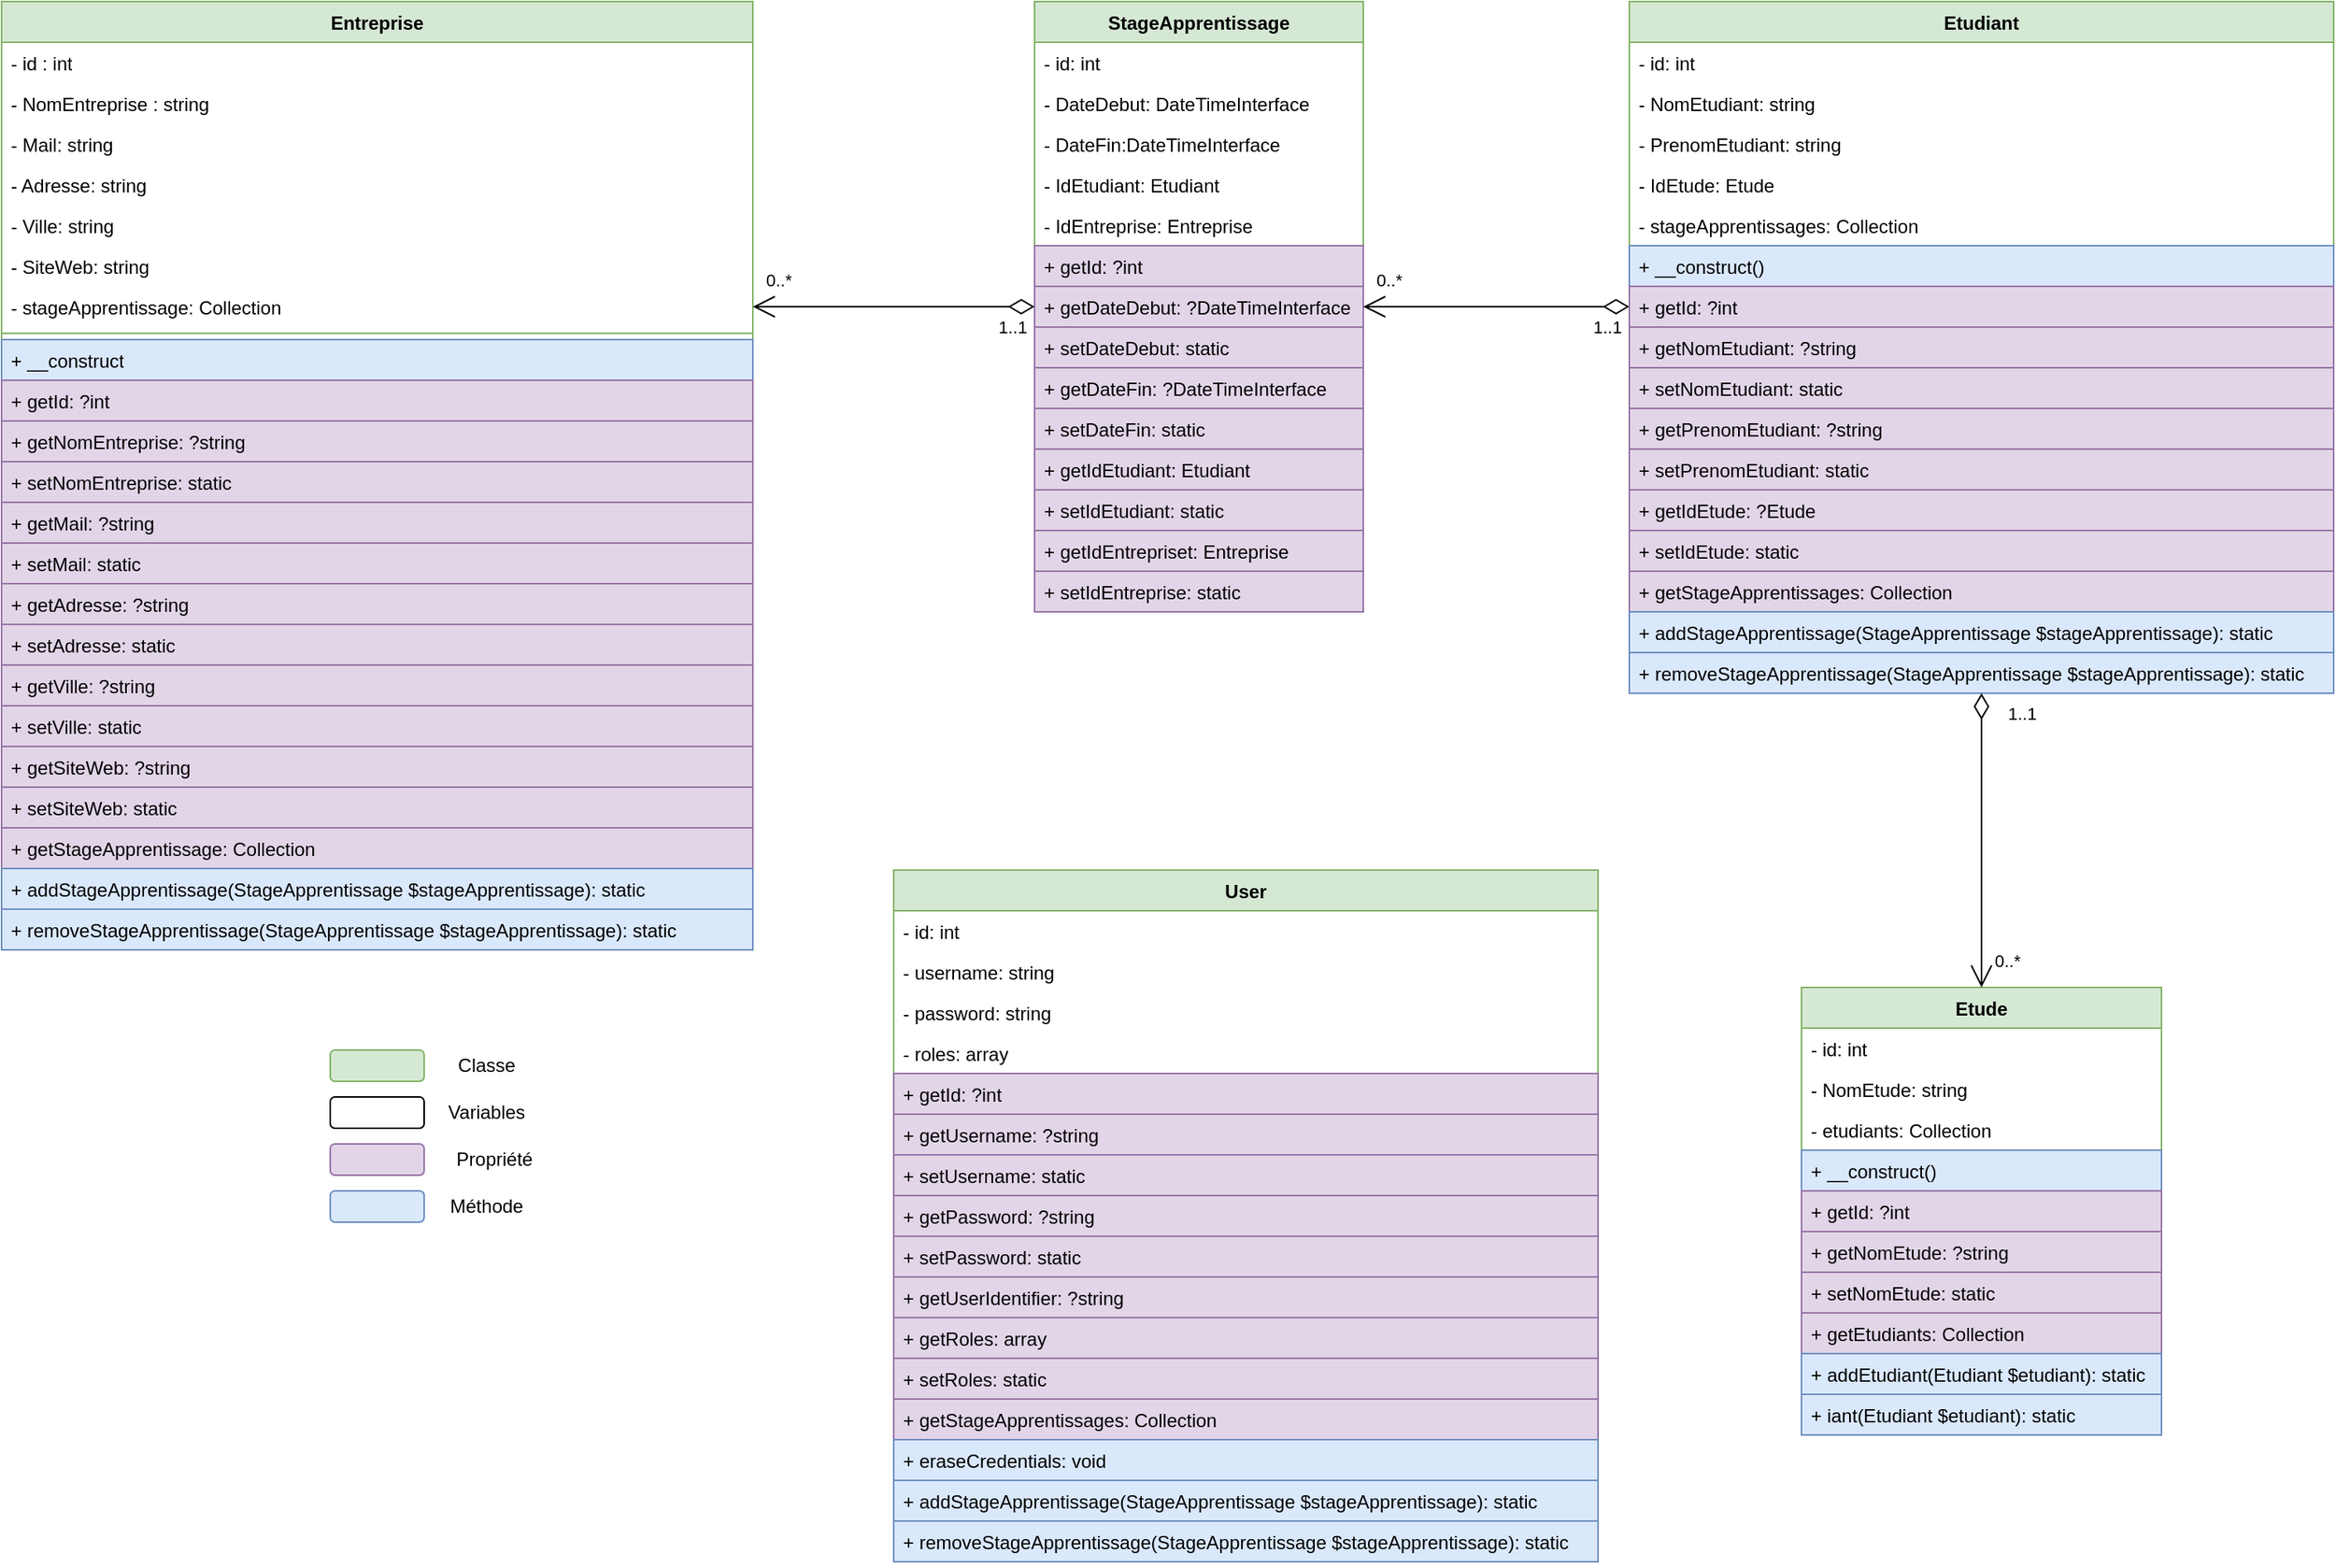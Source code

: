<mxfile version="24.1.0" type="github">
  <diagram name="Page-1" id="tTyukOXu0yuskVTuLJfC">
    <mxGraphModel dx="2049" dy="1117" grid="1" gridSize="10" guides="1" tooltips="1" connect="1" arrows="1" fold="1" page="1" pageScale="1" pageWidth="827" pageHeight="1169" math="0" shadow="0">
      <root>
        <mxCell id="0" />
        <mxCell id="1" parent="0" />
        <mxCell id="duEF9Qy1ewrFmxR0d5C5-20" value="Entreprise" style="swimlane;fontStyle=1;align=center;verticalAlign=top;childLayout=stackLayout;horizontal=1;startSize=26;horizontalStack=0;resizeParent=1;resizeParentMax=0;resizeLast=0;collapsible=1;marginBottom=0;whiteSpace=wrap;html=1;fillColor=#d5e8d4;strokeColor=#82b366;" vertex="1" parent="1">
          <mxGeometry x="20" y="30" width="480" height="606" as="geometry" />
        </mxCell>
        <mxCell id="duEF9Qy1ewrFmxR0d5C5-21" value="&lt;div&gt;- id : int&lt;/div&gt;" style="text;strokeColor=none;fillColor=none;align=left;verticalAlign=top;spacingLeft=4;spacingRight=4;overflow=hidden;rotatable=0;points=[[0,0.5],[1,0.5]];portConstraint=eastwest;whiteSpace=wrap;html=1;" vertex="1" parent="duEF9Qy1ewrFmxR0d5C5-20">
          <mxGeometry y="26" width="480" height="26" as="geometry" />
        </mxCell>
        <mxCell id="duEF9Qy1ewrFmxR0d5C5-29" value="&lt;div&gt;- NomEntreprise : string&lt;br&gt;&lt;/div&gt;" style="text;strokeColor=none;fillColor=none;align=left;verticalAlign=top;spacingLeft=4;spacingRight=4;overflow=hidden;rotatable=0;points=[[0,0.5],[1,0.5]];portConstraint=eastwest;whiteSpace=wrap;html=1;" vertex="1" parent="duEF9Qy1ewrFmxR0d5C5-20">
          <mxGeometry y="52" width="480" height="26" as="geometry" />
        </mxCell>
        <mxCell id="duEF9Qy1ewrFmxR0d5C5-34" value="&lt;div&gt;- Mail: string&lt;br&gt;&lt;/div&gt;" style="text;strokeColor=none;fillColor=none;align=left;verticalAlign=top;spacingLeft=4;spacingRight=4;overflow=hidden;rotatable=0;points=[[0,0.5],[1,0.5]];portConstraint=eastwest;whiteSpace=wrap;html=1;" vertex="1" parent="duEF9Qy1ewrFmxR0d5C5-20">
          <mxGeometry y="78" width="480" height="26" as="geometry" />
        </mxCell>
        <mxCell id="duEF9Qy1ewrFmxR0d5C5-35" value="&lt;div&gt;- Adresse: string&lt;br&gt;&lt;/div&gt;" style="text;strokeColor=none;fillColor=none;align=left;verticalAlign=top;spacingLeft=4;spacingRight=4;overflow=hidden;rotatable=0;points=[[0,0.5],[1,0.5]];portConstraint=eastwest;whiteSpace=wrap;html=1;" vertex="1" parent="duEF9Qy1ewrFmxR0d5C5-20">
          <mxGeometry y="104" width="480" height="26" as="geometry" />
        </mxCell>
        <mxCell id="duEF9Qy1ewrFmxR0d5C5-37" value="&lt;div&gt;- Ville: string&lt;br&gt;&lt;/div&gt;" style="text;strokeColor=none;fillColor=none;align=left;verticalAlign=top;spacingLeft=4;spacingRight=4;overflow=hidden;rotatable=0;points=[[0,0.5],[1,0.5]];portConstraint=eastwest;whiteSpace=wrap;html=1;" vertex="1" parent="duEF9Qy1ewrFmxR0d5C5-20">
          <mxGeometry y="130" width="480" height="26" as="geometry" />
        </mxCell>
        <mxCell id="duEF9Qy1ewrFmxR0d5C5-36" value="&lt;div&gt;- SiteWeb: string&lt;br&gt;&lt;/div&gt;" style="text;strokeColor=none;fillColor=none;align=left;verticalAlign=top;spacingLeft=4;spacingRight=4;overflow=hidden;rotatable=0;points=[[0,0.5],[1,0.5]];portConstraint=eastwest;whiteSpace=wrap;html=1;" vertex="1" parent="duEF9Qy1ewrFmxR0d5C5-20">
          <mxGeometry y="156" width="480" height="26" as="geometry" />
        </mxCell>
        <mxCell id="duEF9Qy1ewrFmxR0d5C5-38" value="&lt;div&gt;- stageApprentissage: Collection&lt;br&gt;&lt;/div&gt;" style="text;strokeColor=none;fillColor=none;align=left;verticalAlign=top;spacingLeft=4;spacingRight=4;overflow=hidden;rotatable=0;points=[[0,0.5],[1,0.5]];portConstraint=eastwest;whiteSpace=wrap;html=1;" vertex="1" parent="duEF9Qy1ewrFmxR0d5C5-20">
          <mxGeometry y="182" width="480" height="26" as="geometry" />
        </mxCell>
        <mxCell id="duEF9Qy1ewrFmxR0d5C5-22" value="" style="line;strokeWidth=1;fillColor=none;align=left;verticalAlign=middle;spacingTop=-1;spacingLeft=3;spacingRight=3;rotatable=0;labelPosition=right;points=[];portConstraint=eastwest;strokeColor=inherit;" vertex="1" parent="duEF9Qy1ewrFmxR0d5C5-20">
          <mxGeometry y="208" width="480" height="8" as="geometry" />
        </mxCell>
        <mxCell id="duEF9Qy1ewrFmxR0d5C5-41" value="+ __construct" style="text;strokeColor=#6c8ebf;fillColor=#dae8fc;align=left;verticalAlign=top;spacingLeft=4;spacingRight=4;overflow=hidden;rotatable=0;points=[[0,0.5],[1,0.5]];portConstraint=eastwest;whiteSpace=wrap;html=1;" vertex="1" parent="duEF9Qy1ewrFmxR0d5C5-20">
          <mxGeometry y="216" width="480" height="26" as="geometry" />
        </mxCell>
        <mxCell id="duEF9Qy1ewrFmxR0d5C5-42" value="+ getId: ?int" style="text;strokeColor=#9673a6;fillColor=#e1d5e7;align=left;verticalAlign=top;spacingLeft=4;spacingRight=4;overflow=hidden;rotatable=0;points=[[0,0.5],[1,0.5]];portConstraint=eastwest;whiteSpace=wrap;html=1;" vertex="1" parent="duEF9Qy1ewrFmxR0d5C5-20">
          <mxGeometry y="242" width="480" height="26" as="geometry" />
        </mxCell>
        <mxCell id="duEF9Qy1ewrFmxR0d5C5-43" value="+ getNomEntreprise: ?string" style="text;strokeColor=#9673a6;fillColor=#e1d5e7;align=left;verticalAlign=top;spacingLeft=4;spacingRight=4;overflow=hidden;rotatable=0;points=[[0,0.5],[1,0.5]];portConstraint=eastwest;whiteSpace=wrap;html=1;" vertex="1" parent="duEF9Qy1ewrFmxR0d5C5-20">
          <mxGeometry y="268" width="480" height="26" as="geometry" />
        </mxCell>
        <mxCell id="duEF9Qy1ewrFmxR0d5C5-44" value="+ setNomEntreprise: static" style="text;strokeColor=#9673a6;fillColor=#e1d5e7;align=left;verticalAlign=top;spacingLeft=4;spacingRight=4;overflow=hidden;rotatable=0;points=[[0,0.5],[1,0.5]];portConstraint=eastwest;whiteSpace=wrap;html=1;" vertex="1" parent="duEF9Qy1ewrFmxR0d5C5-20">
          <mxGeometry y="294" width="480" height="26" as="geometry" />
        </mxCell>
        <mxCell id="duEF9Qy1ewrFmxR0d5C5-45" value="+ getMail: ?string" style="text;strokeColor=#9673a6;fillColor=#e1d5e7;align=left;verticalAlign=top;spacingLeft=4;spacingRight=4;overflow=hidden;rotatable=0;points=[[0,0.5],[1,0.5]];portConstraint=eastwest;whiteSpace=wrap;html=1;" vertex="1" parent="duEF9Qy1ewrFmxR0d5C5-20">
          <mxGeometry y="320" width="480" height="26" as="geometry" />
        </mxCell>
        <mxCell id="duEF9Qy1ewrFmxR0d5C5-46" value="+ setMail: static" style="text;strokeColor=#9673a6;fillColor=#e1d5e7;align=left;verticalAlign=top;spacingLeft=4;spacingRight=4;overflow=hidden;rotatable=0;points=[[0,0.5],[1,0.5]];portConstraint=eastwest;whiteSpace=wrap;html=1;" vertex="1" parent="duEF9Qy1ewrFmxR0d5C5-20">
          <mxGeometry y="346" width="480" height="26" as="geometry" />
        </mxCell>
        <mxCell id="duEF9Qy1ewrFmxR0d5C5-47" value="+ getAdresse: ?string" style="text;strokeColor=#9673a6;fillColor=#e1d5e7;align=left;verticalAlign=top;spacingLeft=4;spacingRight=4;overflow=hidden;rotatable=0;points=[[0,0.5],[1,0.5]];portConstraint=eastwest;whiteSpace=wrap;html=1;" vertex="1" parent="duEF9Qy1ewrFmxR0d5C5-20">
          <mxGeometry y="372" width="480" height="26" as="geometry" />
        </mxCell>
        <mxCell id="duEF9Qy1ewrFmxR0d5C5-48" value="+ setAdresse: static" style="text;strokeColor=#9673a6;fillColor=#e1d5e7;align=left;verticalAlign=top;spacingLeft=4;spacingRight=4;overflow=hidden;rotatable=0;points=[[0,0.5],[1,0.5]];portConstraint=eastwest;whiteSpace=wrap;html=1;" vertex="1" parent="duEF9Qy1ewrFmxR0d5C5-20">
          <mxGeometry y="398" width="480" height="26" as="geometry" />
        </mxCell>
        <mxCell id="duEF9Qy1ewrFmxR0d5C5-49" value="+ getVille: ?string" style="text;strokeColor=#9673a6;fillColor=#e1d5e7;align=left;verticalAlign=top;spacingLeft=4;spacingRight=4;overflow=hidden;rotatable=0;points=[[0,0.5],[1,0.5]];portConstraint=eastwest;whiteSpace=wrap;html=1;" vertex="1" parent="duEF9Qy1ewrFmxR0d5C5-20">
          <mxGeometry y="424" width="480" height="26" as="geometry" />
        </mxCell>
        <mxCell id="duEF9Qy1ewrFmxR0d5C5-50" value="+ setVille: static" style="text;strokeColor=#9673a6;fillColor=#e1d5e7;align=left;verticalAlign=top;spacingLeft=4;spacingRight=4;overflow=hidden;rotatable=0;points=[[0,0.5],[1,0.5]];portConstraint=eastwest;whiteSpace=wrap;html=1;" vertex="1" parent="duEF9Qy1ewrFmxR0d5C5-20">
          <mxGeometry y="450" width="480" height="26" as="geometry" />
        </mxCell>
        <mxCell id="duEF9Qy1ewrFmxR0d5C5-51" value="+ getSiteWeb: ?string" style="text;strokeColor=#9673a6;fillColor=#e1d5e7;align=left;verticalAlign=top;spacingLeft=4;spacingRight=4;overflow=hidden;rotatable=0;points=[[0,0.5],[1,0.5]];portConstraint=eastwest;whiteSpace=wrap;html=1;" vertex="1" parent="duEF9Qy1ewrFmxR0d5C5-20">
          <mxGeometry y="476" width="480" height="26" as="geometry" />
        </mxCell>
        <mxCell id="duEF9Qy1ewrFmxR0d5C5-52" value="+ setSiteWeb: static" style="text;strokeColor=#9673a6;fillColor=#e1d5e7;align=left;verticalAlign=top;spacingLeft=4;spacingRight=4;overflow=hidden;rotatable=0;points=[[0,0.5],[1,0.5]];portConstraint=eastwest;whiteSpace=wrap;html=1;" vertex="1" parent="duEF9Qy1ewrFmxR0d5C5-20">
          <mxGeometry y="502" width="480" height="26" as="geometry" />
        </mxCell>
        <mxCell id="duEF9Qy1ewrFmxR0d5C5-53" value="+ getStageApprentissage: Collection" style="text;strokeColor=#9673a6;fillColor=#e1d5e7;align=left;verticalAlign=top;spacingLeft=4;spacingRight=4;overflow=hidden;rotatable=0;points=[[0,0.5],[1,0.5]];portConstraint=eastwest;whiteSpace=wrap;html=1;" vertex="1" parent="duEF9Qy1ewrFmxR0d5C5-20">
          <mxGeometry y="528" width="480" height="26" as="geometry" />
        </mxCell>
        <mxCell id="duEF9Qy1ewrFmxR0d5C5-81" value="+ addStageApprentissage(StageApprentissage $stageApprentissage): static" style="text;strokeColor=#6c8ebf;fillColor=#dae8fc;align=left;verticalAlign=top;spacingLeft=4;spacingRight=4;overflow=hidden;rotatable=0;points=[[0,0.5],[1,0.5]];portConstraint=eastwest;whiteSpace=wrap;html=1;" vertex="1" parent="duEF9Qy1ewrFmxR0d5C5-20">
          <mxGeometry y="554" width="480" height="26" as="geometry" />
        </mxCell>
        <mxCell id="duEF9Qy1ewrFmxR0d5C5-82" value="+ removeStageApprentissage(StageApprentissage $stageApprentissage): static" style="text;strokeColor=#6c8ebf;fillColor=#dae8fc;align=left;verticalAlign=top;spacingLeft=4;spacingRight=4;overflow=hidden;rotatable=0;points=[[0,0.5],[1,0.5]];portConstraint=eastwest;whiteSpace=wrap;html=1;" vertex="1" parent="duEF9Qy1ewrFmxR0d5C5-20">
          <mxGeometry y="580" width="480" height="26" as="geometry" />
        </mxCell>
        <mxCell id="duEF9Qy1ewrFmxR0d5C5-57" value="Etudiant" style="swimlane;fontStyle=1;align=center;verticalAlign=top;childLayout=stackLayout;horizontal=1;startSize=26;horizontalStack=0;resizeParent=1;resizeParentMax=0;resizeLast=0;collapsible=1;marginBottom=0;whiteSpace=wrap;html=1;fillColor=#d5e8d4;strokeColor=#82b366;" vertex="1" parent="1">
          <mxGeometry x="1060" y="30" width="450" height="442" as="geometry" />
        </mxCell>
        <mxCell id="duEF9Qy1ewrFmxR0d5C5-58" value="&lt;div&gt;- id: int&lt;/div&gt;" style="text;strokeColor=none;fillColor=none;align=left;verticalAlign=top;spacingLeft=4;spacingRight=4;overflow=hidden;rotatable=0;points=[[0,0.5],[1,0.5]];portConstraint=eastwest;whiteSpace=wrap;html=1;" vertex="1" parent="duEF9Qy1ewrFmxR0d5C5-57">
          <mxGeometry y="26" width="450" height="26" as="geometry" />
        </mxCell>
        <mxCell id="duEF9Qy1ewrFmxR0d5C5-59" value="&lt;div&gt;- NomEtudiant: string&lt;br&gt;&lt;/div&gt;" style="text;strokeColor=none;fillColor=none;align=left;verticalAlign=top;spacingLeft=4;spacingRight=4;overflow=hidden;rotatable=0;points=[[0,0.5],[1,0.5]];portConstraint=eastwest;whiteSpace=wrap;html=1;" vertex="1" parent="duEF9Qy1ewrFmxR0d5C5-57">
          <mxGeometry y="52" width="450" height="26" as="geometry" />
        </mxCell>
        <mxCell id="duEF9Qy1ewrFmxR0d5C5-60" value="&lt;div&gt;- PrenomEtudiant: string&lt;br&gt;&lt;/div&gt;" style="text;strokeColor=none;fillColor=none;align=left;verticalAlign=top;spacingLeft=4;spacingRight=4;overflow=hidden;rotatable=0;points=[[0,0.5],[1,0.5]];portConstraint=eastwest;whiteSpace=wrap;html=1;" vertex="1" parent="duEF9Qy1ewrFmxR0d5C5-57">
          <mxGeometry y="78" width="450" height="26" as="geometry" />
        </mxCell>
        <mxCell id="duEF9Qy1ewrFmxR0d5C5-61" value="&lt;div&gt;- IdEtude: Etude&lt;br&gt;&lt;/div&gt;" style="text;strokeColor=none;fillColor=none;align=left;verticalAlign=top;spacingLeft=4;spacingRight=4;overflow=hidden;rotatable=0;points=[[0,0.5],[1,0.5]];portConstraint=eastwest;whiteSpace=wrap;html=1;" vertex="1" parent="duEF9Qy1ewrFmxR0d5C5-57">
          <mxGeometry y="104" width="450" height="26" as="geometry" />
        </mxCell>
        <mxCell id="duEF9Qy1ewrFmxR0d5C5-62" value="&lt;div&gt;- stageApprentissages: Collection&lt;br&gt;&lt;/div&gt;" style="text;strokeColor=none;fillColor=none;align=left;verticalAlign=top;spacingLeft=4;spacingRight=4;overflow=hidden;rotatable=0;points=[[0,0.5],[1,0.5]];portConstraint=eastwest;whiteSpace=wrap;html=1;" vertex="1" parent="duEF9Qy1ewrFmxR0d5C5-57">
          <mxGeometry y="130" width="450" height="26" as="geometry" />
        </mxCell>
        <mxCell id="duEF9Qy1ewrFmxR0d5C5-66" value="+ __construct()" style="text;strokeColor=#6c8ebf;fillColor=#dae8fc;align=left;verticalAlign=top;spacingLeft=4;spacingRight=4;overflow=hidden;rotatable=0;points=[[0,0.5],[1,0.5]];portConstraint=eastwest;whiteSpace=wrap;html=1;" vertex="1" parent="duEF9Qy1ewrFmxR0d5C5-57">
          <mxGeometry y="156" width="450" height="26" as="geometry" />
        </mxCell>
        <mxCell id="duEF9Qy1ewrFmxR0d5C5-67" value="+ getId: ?int" style="text;strokeColor=#9673a6;fillColor=#e1d5e7;align=left;verticalAlign=top;spacingLeft=4;spacingRight=4;overflow=hidden;rotatable=0;points=[[0,0.5],[1,0.5]];portConstraint=eastwest;whiteSpace=wrap;html=1;" vertex="1" parent="duEF9Qy1ewrFmxR0d5C5-57">
          <mxGeometry y="182" width="450" height="26" as="geometry" />
        </mxCell>
        <mxCell id="duEF9Qy1ewrFmxR0d5C5-68" value="+ getNomEtudiant: ?string" style="text;strokeColor=#9673a6;fillColor=#e1d5e7;align=left;verticalAlign=top;spacingLeft=4;spacingRight=4;overflow=hidden;rotatable=0;points=[[0,0.5],[1,0.5]];portConstraint=eastwest;whiteSpace=wrap;html=1;" vertex="1" parent="duEF9Qy1ewrFmxR0d5C5-57">
          <mxGeometry y="208" width="450" height="26" as="geometry" />
        </mxCell>
        <mxCell id="duEF9Qy1ewrFmxR0d5C5-69" value="+ setNomEtudiant: static" style="text;strokeColor=#9673a6;fillColor=#e1d5e7;align=left;verticalAlign=top;spacingLeft=4;spacingRight=4;overflow=hidden;rotatable=0;points=[[0,0.5],[1,0.5]];portConstraint=eastwest;whiteSpace=wrap;html=1;" vertex="1" parent="duEF9Qy1ewrFmxR0d5C5-57">
          <mxGeometry y="234" width="450" height="26" as="geometry" />
        </mxCell>
        <mxCell id="duEF9Qy1ewrFmxR0d5C5-70" value="+ getPrenomEtudiant: ?string" style="text;strokeColor=#9673a6;fillColor=#e1d5e7;align=left;verticalAlign=top;spacingLeft=4;spacingRight=4;overflow=hidden;rotatable=0;points=[[0,0.5],[1,0.5]];portConstraint=eastwest;whiteSpace=wrap;html=1;" vertex="1" parent="duEF9Qy1ewrFmxR0d5C5-57">
          <mxGeometry y="260" width="450" height="26" as="geometry" />
        </mxCell>
        <mxCell id="duEF9Qy1ewrFmxR0d5C5-71" value="+ setPrenomEtudiant: static" style="text;strokeColor=#9673a6;fillColor=#e1d5e7;align=left;verticalAlign=top;spacingLeft=4;spacingRight=4;overflow=hidden;rotatable=0;points=[[0,0.5],[1,0.5]];portConstraint=eastwest;whiteSpace=wrap;html=1;" vertex="1" parent="duEF9Qy1ewrFmxR0d5C5-57">
          <mxGeometry y="286" width="450" height="26" as="geometry" />
        </mxCell>
        <mxCell id="duEF9Qy1ewrFmxR0d5C5-72" value="+ getIdEtude: ?Etude" style="text;strokeColor=#9673a6;fillColor=#e1d5e7;align=left;verticalAlign=top;spacingLeft=4;spacingRight=4;overflow=hidden;rotatable=0;points=[[0,0.5],[1,0.5]];portConstraint=eastwest;whiteSpace=wrap;html=1;" vertex="1" parent="duEF9Qy1ewrFmxR0d5C5-57">
          <mxGeometry y="312" width="450" height="26" as="geometry" />
        </mxCell>
        <mxCell id="duEF9Qy1ewrFmxR0d5C5-73" value="+ setIdEtude: static" style="text;strokeColor=#9673a6;fillColor=#e1d5e7;align=left;verticalAlign=top;spacingLeft=4;spacingRight=4;overflow=hidden;rotatable=0;points=[[0,0.5],[1,0.5]];portConstraint=eastwest;whiteSpace=wrap;html=1;" vertex="1" parent="duEF9Qy1ewrFmxR0d5C5-57">
          <mxGeometry y="338" width="450" height="26" as="geometry" />
        </mxCell>
        <mxCell id="duEF9Qy1ewrFmxR0d5C5-74" value="+ getStageApprentissages: Collection" style="text;strokeColor=#9673a6;fillColor=#e1d5e7;align=left;verticalAlign=top;spacingLeft=4;spacingRight=4;overflow=hidden;rotatable=0;points=[[0,0.5],[1,0.5]];portConstraint=eastwest;whiteSpace=wrap;html=1;" vertex="1" parent="duEF9Qy1ewrFmxR0d5C5-57">
          <mxGeometry y="364" width="450" height="26" as="geometry" />
        </mxCell>
        <mxCell id="duEF9Qy1ewrFmxR0d5C5-75" value="+ addStageApprentissage(StageApprentissage $stageApprentissage): static" style="text;strokeColor=#6c8ebf;fillColor=#dae8fc;align=left;verticalAlign=top;spacingLeft=4;spacingRight=4;overflow=hidden;rotatable=0;points=[[0,0.5],[1,0.5]];portConstraint=eastwest;whiteSpace=wrap;html=1;" vertex="1" parent="duEF9Qy1ewrFmxR0d5C5-57">
          <mxGeometry y="390" width="450" height="26" as="geometry" />
        </mxCell>
        <mxCell id="duEF9Qy1ewrFmxR0d5C5-76" value="+ removeStageApprentissage(StageApprentissage $stageApprentissage): static" style="text;strokeColor=#6c8ebf;fillColor=#dae8fc;align=left;verticalAlign=top;spacingLeft=4;spacingRight=4;overflow=hidden;rotatable=0;points=[[0,0.5],[1,0.5]];portConstraint=eastwest;whiteSpace=wrap;html=1;" vertex="1" parent="duEF9Qy1ewrFmxR0d5C5-57">
          <mxGeometry y="416" width="450" height="26" as="geometry" />
        </mxCell>
        <mxCell id="duEF9Qy1ewrFmxR0d5C5-83" value="&lt;div&gt;Etude&lt;/div&gt;" style="swimlane;fontStyle=1;align=center;verticalAlign=top;childLayout=stackLayout;horizontal=1;startSize=26;horizontalStack=0;resizeParent=1;resizeParentMax=0;resizeLast=0;collapsible=1;marginBottom=0;whiteSpace=wrap;html=1;fillColor=#d5e8d4;strokeColor=#82b366;" vertex="1" parent="1">
          <mxGeometry x="1170" y="660" width="230" height="286" as="geometry" />
        </mxCell>
        <mxCell id="duEF9Qy1ewrFmxR0d5C5-84" value="&lt;div&gt;- id: int&lt;/div&gt;" style="text;strokeColor=none;fillColor=none;align=left;verticalAlign=top;spacingLeft=4;spacingRight=4;overflow=hidden;rotatable=0;points=[[0,0.5],[1,0.5]];portConstraint=eastwest;whiteSpace=wrap;html=1;" vertex="1" parent="duEF9Qy1ewrFmxR0d5C5-83">
          <mxGeometry y="26" width="230" height="26" as="geometry" />
        </mxCell>
        <mxCell id="duEF9Qy1ewrFmxR0d5C5-85" value="&lt;div&gt;- NomEtude: string&lt;br&gt;&lt;/div&gt;" style="text;strokeColor=none;fillColor=none;align=left;verticalAlign=top;spacingLeft=4;spacingRight=4;overflow=hidden;rotatable=0;points=[[0,0.5],[1,0.5]];portConstraint=eastwest;whiteSpace=wrap;html=1;" vertex="1" parent="duEF9Qy1ewrFmxR0d5C5-83">
          <mxGeometry y="52" width="230" height="26" as="geometry" />
        </mxCell>
        <mxCell id="duEF9Qy1ewrFmxR0d5C5-88" value="&lt;div&gt;- etudiants: Collection&lt;br&gt;&lt;/div&gt;" style="text;strokeColor=none;fillColor=none;align=left;verticalAlign=top;spacingLeft=4;spacingRight=4;overflow=hidden;rotatable=0;points=[[0,0.5],[1,0.5]];portConstraint=eastwest;whiteSpace=wrap;html=1;" vertex="1" parent="duEF9Qy1ewrFmxR0d5C5-83">
          <mxGeometry y="78" width="230" height="26" as="geometry" />
        </mxCell>
        <mxCell id="duEF9Qy1ewrFmxR0d5C5-89" value="+ __construct()" style="text;strokeColor=#6c8ebf;fillColor=#dae8fc;align=left;verticalAlign=top;spacingLeft=4;spacingRight=4;overflow=hidden;rotatable=0;points=[[0,0.5],[1,0.5]];portConstraint=eastwest;whiteSpace=wrap;html=1;" vertex="1" parent="duEF9Qy1ewrFmxR0d5C5-83">
          <mxGeometry y="104" width="230" height="26" as="geometry" />
        </mxCell>
        <mxCell id="duEF9Qy1ewrFmxR0d5C5-90" value="+ getId: ?int" style="text;strokeColor=#9673a6;fillColor=#e1d5e7;align=left;verticalAlign=top;spacingLeft=4;spacingRight=4;overflow=hidden;rotatable=0;points=[[0,0.5],[1,0.5]];portConstraint=eastwest;whiteSpace=wrap;html=1;" vertex="1" parent="duEF9Qy1ewrFmxR0d5C5-83">
          <mxGeometry y="130" width="230" height="26" as="geometry" />
        </mxCell>
        <mxCell id="duEF9Qy1ewrFmxR0d5C5-91" value="+ getNomEtude: ?string" style="text;strokeColor=#9673a6;fillColor=#e1d5e7;align=left;verticalAlign=top;spacingLeft=4;spacingRight=4;overflow=hidden;rotatable=0;points=[[0,0.5],[1,0.5]];portConstraint=eastwest;whiteSpace=wrap;html=1;" vertex="1" parent="duEF9Qy1ewrFmxR0d5C5-83">
          <mxGeometry y="156" width="230" height="26" as="geometry" />
        </mxCell>
        <mxCell id="duEF9Qy1ewrFmxR0d5C5-92" value="+ setNomEtude: static" style="text;strokeColor=#9673a6;fillColor=#e1d5e7;align=left;verticalAlign=top;spacingLeft=4;spacingRight=4;overflow=hidden;rotatable=0;points=[[0,0.5],[1,0.5]];portConstraint=eastwest;whiteSpace=wrap;html=1;" vertex="1" parent="duEF9Qy1ewrFmxR0d5C5-83">
          <mxGeometry y="182" width="230" height="26" as="geometry" />
        </mxCell>
        <mxCell id="duEF9Qy1ewrFmxR0d5C5-97" value="+ getEtudiants: Collection" style="text;strokeColor=#9673a6;fillColor=#e1d5e7;align=left;verticalAlign=top;spacingLeft=4;spacingRight=4;overflow=hidden;rotatable=0;points=[[0,0.5],[1,0.5]];portConstraint=eastwest;whiteSpace=wrap;html=1;" vertex="1" parent="duEF9Qy1ewrFmxR0d5C5-83">
          <mxGeometry y="208" width="230" height="26" as="geometry" />
        </mxCell>
        <mxCell id="duEF9Qy1ewrFmxR0d5C5-98" value="+ addEtudiant(Etudiant $etudiant): static" style="text;strokeColor=#6c8ebf;fillColor=#dae8fc;align=left;verticalAlign=top;spacingLeft=4;spacingRight=4;overflow=hidden;rotatable=0;points=[[0,0.5],[1,0.5]];portConstraint=eastwest;whiteSpace=wrap;html=1;" vertex="1" parent="duEF9Qy1ewrFmxR0d5C5-83">
          <mxGeometry y="234" width="230" height="26" as="geometry" />
        </mxCell>
        <mxCell id="duEF9Qy1ewrFmxR0d5C5-99" value="+ iant(Etudiant $etudiant): static" style="text;strokeColor=#6c8ebf;fillColor=#dae8fc;align=left;verticalAlign=top;spacingLeft=4;spacingRight=4;overflow=hidden;rotatable=0;points=[[0,0.5],[1,0.5]];portConstraint=eastwest;whiteSpace=wrap;html=1;" vertex="1" parent="duEF9Qy1ewrFmxR0d5C5-83">
          <mxGeometry y="260" width="230" height="26" as="geometry" />
        </mxCell>
        <mxCell id="duEF9Qy1ewrFmxR0d5C5-103" value="" style="endArrow=open;html=1;endSize=12;startArrow=diamondThin;startSize=14;startFill=0;edgeStyle=orthogonalEdgeStyle;rounded=0;entryX=0.5;entryY=0;entryDx=0;entryDy=0;exitX=0.5;exitY=1;exitDx=0;exitDy=0;" edge="1" parent="1" source="duEF9Qy1ewrFmxR0d5C5-57" target="duEF9Qy1ewrFmxR0d5C5-83">
          <mxGeometry relative="1" as="geometry">
            <mxPoint x="720" y="900" as="sourcePoint" />
            <mxPoint x="880" y="900" as="targetPoint" />
          </mxGeometry>
        </mxCell>
        <mxCell id="duEF9Qy1ewrFmxR0d5C5-104" value="1..1" style="edgeLabel;resizable=0;html=1;align=left;verticalAlign=top;" connectable="0" vertex="1" parent="duEF9Qy1ewrFmxR0d5C5-103">
          <mxGeometry x="-1" relative="1" as="geometry">
            <mxPoint x="15" as="offset" />
          </mxGeometry>
        </mxCell>
        <mxCell id="duEF9Qy1ewrFmxR0d5C5-105" value="&lt;div&gt;0..*&lt;/div&gt;" style="edgeLabel;resizable=0;html=1;align=right;verticalAlign=top;" connectable="0" vertex="1" parent="duEF9Qy1ewrFmxR0d5C5-103">
          <mxGeometry x="1" relative="1" as="geometry">
            <mxPoint x="25" y="-30" as="offset" />
          </mxGeometry>
        </mxCell>
        <mxCell id="duEF9Qy1ewrFmxR0d5C5-106" value="StageApprentissage" style="swimlane;fontStyle=1;align=center;verticalAlign=top;childLayout=stackLayout;horizontal=1;startSize=26;horizontalStack=0;resizeParent=1;resizeParentMax=0;resizeLast=0;collapsible=1;marginBottom=0;whiteSpace=wrap;html=1;fillColor=#d5e8d4;strokeColor=#82b366;" vertex="1" parent="1">
          <mxGeometry x="680" y="30" width="210" height="390" as="geometry" />
        </mxCell>
        <mxCell id="duEF9Qy1ewrFmxR0d5C5-107" value="&lt;div&gt;- id: int&lt;/div&gt;" style="text;strokeColor=none;fillColor=none;align=left;verticalAlign=top;spacingLeft=4;spacingRight=4;overflow=hidden;rotatable=0;points=[[0,0.5],[1,0.5]];portConstraint=eastwest;whiteSpace=wrap;html=1;" vertex="1" parent="duEF9Qy1ewrFmxR0d5C5-106">
          <mxGeometry y="26" width="210" height="26" as="geometry" />
        </mxCell>
        <mxCell id="duEF9Qy1ewrFmxR0d5C5-108" value="&lt;div&gt;- DateDebut: DateTimeInterface&lt;br&gt;&lt;/div&gt;" style="text;strokeColor=none;fillColor=none;align=left;verticalAlign=top;spacingLeft=4;spacingRight=4;overflow=hidden;rotatable=0;points=[[0,0.5],[1,0.5]];portConstraint=eastwest;whiteSpace=wrap;html=1;" vertex="1" parent="duEF9Qy1ewrFmxR0d5C5-106">
          <mxGeometry y="52" width="210" height="26" as="geometry" />
        </mxCell>
        <mxCell id="duEF9Qy1ewrFmxR0d5C5-109" value="&lt;div&gt;- DateFin:DateTimeInterface &lt;/div&gt;" style="text;strokeColor=none;fillColor=none;align=left;verticalAlign=top;spacingLeft=4;spacingRight=4;overflow=hidden;rotatable=0;points=[[0,0.5],[1,0.5]];portConstraint=eastwest;whiteSpace=wrap;html=1;" vertex="1" parent="duEF9Qy1ewrFmxR0d5C5-106">
          <mxGeometry y="78" width="210" height="26" as="geometry" />
        </mxCell>
        <mxCell id="duEF9Qy1ewrFmxR0d5C5-110" value="&lt;div&gt;- IdEtudiant: Etudiant&lt;br&gt;&lt;/div&gt;" style="text;strokeColor=none;fillColor=none;align=left;verticalAlign=top;spacingLeft=4;spacingRight=4;overflow=hidden;rotatable=0;points=[[0,0.5],[1,0.5]];portConstraint=eastwest;whiteSpace=wrap;html=1;" vertex="1" parent="duEF9Qy1ewrFmxR0d5C5-106">
          <mxGeometry y="104" width="210" height="26" as="geometry" />
        </mxCell>
        <mxCell id="duEF9Qy1ewrFmxR0d5C5-111" value="&lt;div&gt;- IdEntreprise: Entreprise&lt;br&gt;&lt;/div&gt;" style="text;strokeColor=none;fillColor=none;align=left;verticalAlign=top;spacingLeft=4;spacingRight=4;overflow=hidden;rotatable=0;points=[[0,0.5],[1,0.5]];portConstraint=eastwest;whiteSpace=wrap;html=1;" vertex="1" parent="duEF9Qy1ewrFmxR0d5C5-106">
          <mxGeometry y="130" width="210" height="26" as="geometry" />
        </mxCell>
        <mxCell id="duEF9Qy1ewrFmxR0d5C5-113" value="+ getId: ?int" style="text;strokeColor=#9673a6;fillColor=#e1d5e7;align=left;verticalAlign=top;spacingLeft=4;spacingRight=4;overflow=hidden;rotatable=0;points=[[0,0.5],[1,0.5]];portConstraint=eastwest;whiteSpace=wrap;html=1;" vertex="1" parent="duEF9Qy1ewrFmxR0d5C5-106">
          <mxGeometry y="156" width="210" height="26" as="geometry" />
        </mxCell>
        <mxCell id="duEF9Qy1ewrFmxR0d5C5-114" value="+ getDateDebut: ?DateTimeInterface" style="text;strokeColor=#9673a6;fillColor=#e1d5e7;align=left;verticalAlign=top;spacingLeft=4;spacingRight=4;overflow=hidden;rotatable=0;points=[[0,0.5],[1,0.5]];portConstraint=eastwest;whiteSpace=wrap;html=1;" vertex="1" parent="duEF9Qy1ewrFmxR0d5C5-106">
          <mxGeometry y="182" width="210" height="26" as="geometry" />
        </mxCell>
        <mxCell id="duEF9Qy1ewrFmxR0d5C5-115" value="+ setDateDebut: static" style="text;strokeColor=#9673a6;fillColor=#e1d5e7;align=left;verticalAlign=top;spacingLeft=4;spacingRight=4;overflow=hidden;rotatable=0;points=[[0,0.5],[1,0.5]];portConstraint=eastwest;whiteSpace=wrap;html=1;" vertex="1" parent="duEF9Qy1ewrFmxR0d5C5-106">
          <mxGeometry y="208" width="210" height="26" as="geometry" />
        </mxCell>
        <mxCell id="duEF9Qy1ewrFmxR0d5C5-123" value="+ getDateFin: ?DateTimeInterface" style="text;strokeColor=#9673a6;fillColor=#e1d5e7;align=left;verticalAlign=top;spacingLeft=4;spacingRight=4;overflow=hidden;rotatable=0;points=[[0,0.5],[1,0.5]];portConstraint=eastwest;whiteSpace=wrap;html=1;" vertex="1" parent="duEF9Qy1ewrFmxR0d5C5-106">
          <mxGeometry y="234" width="210" height="26" as="geometry" />
        </mxCell>
        <mxCell id="duEF9Qy1ewrFmxR0d5C5-124" value="+ setDateFin: static" style="text;strokeColor=#9673a6;fillColor=#e1d5e7;align=left;verticalAlign=top;spacingLeft=4;spacingRight=4;overflow=hidden;rotatable=0;points=[[0,0.5],[1,0.5]];portConstraint=eastwest;whiteSpace=wrap;html=1;" vertex="1" parent="duEF9Qy1ewrFmxR0d5C5-106">
          <mxGeometry y="260" width="210" height="26" as="geometry" />
        </mxCell>
        <mxCell id="duEF9Qy1ewrFmxR0d5C5-125" value="+ getIdEtudiant: Etudiant" style="text;strokeColor=#9673a6;fillColor=#e1d5e7;align=left;verticalAlign=top;spacingLeft=4;spacingRight=4;overflow=hidden;rotatable=0;points=[[0,0.5],[1,0.5]];portConstraint=eastwest;whiteSpace=wrap;html=1;" vertex="1" parent="duEF9Qy1ewrFmxR0d5C5-106">
          <mxGeometry y="286" width="210" height="26" as="geometry" />
        </mxCell>
        <mxCell id="duEF9Qy1ewrFmxR0d5C5-126" value="+ setIdEtudiant: static" style="text;strokeColor=#9673a6;fillColor=#e1d5e7;align=left;verticalAlign=top;spacingLeft=4;spacingRight=4;overflow=hidden;rotatable=0;points=[[0,0.5],[1,0.5]];portConstraint=eastwest;whiteSpace=wrap;html=1;" vertex="1" parent="duEF9Qy1ewrFmxR0d5C5-106">
          <mxGeometry y="312" width="210" height="26" as="geometry" />
        </mxCell>
        <mxCell id="duEF9Qy1ewrFmxR0d5C5-127" value="+ getIdEntrepriset: Entreprise" style="text;strokeColor=#9673a6;fillColor=#e1d5e7;align=left;verticalAlign=top;spacingLeft=4;spacingRight=4;overflow=hidden;rotatable=0;points=[[0,0.5],[1,0.5]];portConstraint=eastwest;whiteSpace=wrap;html=1;" vertex="1" parent="duEF9Qy1ewrFmxR0d5C5-106">
          <mxGeometry y="338" width="210" height="26" as="geometry" />
        </mxCell>
        <mxCell id="duEF9Qy1ewrFmxR0d5C5-128" value="+ setIdEntreprise: static" style="text;strokeColor=#9673a6;fillColor=#e1d5e7;align=left;verticalAlign=top;spacingLeft=4;spacingRight=4;overflow=hidden;rotatable=0;points=[[0,0.5],[1,0.5]];portConstraint=eastwest;whiteSpace=wrap;html=1;" vertex="1" parent="duEF9Qy1ewrFmxR0d5C5-106">
          <mxGeometry y="364" width="210" height="26" as="geometry" />
        </mxCell>
        <mxCell id="duEF9Qy1ewrFmxR0d5C5-129" value="" style="endArrow=open;html=1;endSize=12;startArrow=diamondThin;startSize=14;startFill=0;edgeStyle=orthogonalEdgeStyle;rounded=0;exitX=0;exitY=0.5;exitDx=0;exitDy=0;" edge="1" parent="1" source="duEF9Qy1ewrFmxR0d5C5-67" target="duEF9Qy1ewrFmxR0d5C5-106">
          <mxGeometry relative="1" as="geometry">
            <mxPoint x="1070" y="395" as="sourcePoint" />
            <mxPoint x="1305" y="840" as="targetPoint" />
            <Array as="points">
              <mxPoint x="1020" y="225" />
              <mxPoint x="1020" y="225" />
            </Array>
          </mxGeometry>
        </mxCell>
        <mxCell id="duEF9Qy1ewrFmxR0d5C5-130" value="1..1" style="edgeLabel;resizable=0;html=1;align=left;verticalAlign=top;" connectable="0" vertex="1" parent="duEF9Qy1ewrFmxR0d5C5-129">
          <mxGeometry x="-1" relative="1" as="geometry">
            <mxPoint x="-25" as="offset" />
          </mxGeometry>
        </mxCell>
        <mxCell id="duEF9Qy1ewrFmxR0d5C5-131" value="&lt;div&gt;0..*&lt;/div&gt;" style="edgeLabel;resizable=0;html=1;align=right;verticalAlign=top;" connectable="0" vertex="1" parent="duEF9Qy1ewrFmxR0d5C5-129">
          <mxGeometry x="1" relative="1" as="geometry">
            <mxPoint x="25" y="-30" as="offset" />
          </mxGeometry>
        </mxCell>
        <mxCell id="duEF9Qy1ewrFmxR0d5C5-138" value="" style="endArrow=open;html=1;endSize=12;startArrow=diamondThin;startSize=14;startFill=0;edgeStyle=orthogonalEdgeStyle;rounded=0;entryX=1;entryY=0.5;entryDx=0;entryDy=0;" edge="1" parent="1" source="duEF9Qy1ewrFmxR0d5C5-106" target="duEF9Qy1ewrFmxR0d5C5-38">
          <mxGeometry relative="1" as="geometry">
            <mxPoint x="1080" y="405" as="sourcePoint" />
            <mxPoint x="910" y="405" as="targetPoint" />
          </mxGeometry>
        </mxCell>
        <mxCell id="duEF9Qy1ewrFmxR0d5C5-139" value="1..1" style="edgeLabel;resizable=0;html=1;align=left;verticalAlign=top;" connectable="0" vertex="1" parent="duEF9Qy1ewrFmxR0d5C5-138">
          <mxGeometry x="-1" relative="1" as="geometry">
            <mxPoint x="-25" as="offset" />
          </mxGeometry>
        </mxCell>
        <mxCell id="duEF9Qy1ewrFmxR0d5C5-140" value="&lt;div&gt;0..*&lt;/div&gt;" style="edgeLabel;resizable=0;html=1;align=right;verticalAlign=top;" connectable="0" vertex="1" parent="duEF9Qy1ewrFmxR0d5C5-138">
          <mxGeometry x="1" relative="1" as="geometry">
            <mxPoint x="25" y="-30" as="offset" />
          </mxGeometry>
        </mxCell>
        <mxCell id="duEF9Qy1ewrFmxR0d5C5-141" value="User" style="swimlane;fontStyle=1;align=center;verticalAlign=top;childLayout=stackLayout;horizontal=1;startSize=26;horizontalStack=0;resizeParent=1;resizeParentMax=0;resizeLast=0;collapsible=1;marginBottom=0;whiteSpace=wrap;html=1;fillColor=#d5e8d4;strokeColor=#82b366;" vertex="1" parent="1">
          <mxGeometry x="590" y="585" width="450" height="442" as="geometry" />
        </mxCell>
        <mxCell id="duEF9Qy1ewrFmxR0d5C5-142" value="&lt;div&gt;- id: int&lt;/div&gt;" style="text;strokeColor=none;fillColor=none;align=left;verticalAlign=top;spacingLeft=4;spacingRight=4;overflow=hidden;rotatable=0;points=[[0,0.5],[1,0.5]];portConstraint=eastwest;whiteSpace=wrap;html=1;" vertex="1" parent="duEF9Qy1ewrFmxR0d5C5-141">
          <mxGeometry y="26" width="450" height="26" as="geometry" />
        </mxCell>
        <mxCell id="duEF9Qy1ewrFmxR0d5C5-143" value="&lt;div&gt;- username: string&lt;br&gt;&lt;/div&gt;" style="text;strokeColor=none;fillColor=none;align=left;verticalAlign=top;spacingLeft=4;spacingRight=4;overflow=hidden;rotatable=0;points=[[0,0.5],[1,0.5]];portConstraint=eastwest;whiteSpace=wrap;html=1;" vertex="1" parent="duEF9Qy1ewrFmxR0d5C5-141">
          <mxGeometry y="52" width="450" height="26" as="geometry" />
        </mxCell>
        <mxCell id="duEF9Qy1ewrFmxR0d5C5-145" value="&lt;div&gt;- password: string&lt;br&gt;&lt;/div&gt;" style="text;strokeColor=none;fillColor=none;align=left;verticalAlign=top;spacingLeft=4;spacingRight=4;overflow=hidden;rotatable=0;points=[[0,0.5],[1,0.5]];portConstraint=eastwest;whiteSpace=wrap;html=1;" vertex="1" parent="duEF9Qy1ewrFmxR0d5C5-141">
          <mxGeometry y="78" width="450" height="26" as="geometry" />
        </mxCell>
        <mxCell id="duEF9Qy1ewrFmxR0d5C5-144" value="&lt;div&gt;- roles: array&lt;br&gt;&lt;/div&gt;" style="text;strokeColor=none;fillColor=none;align=left;verticalAlign=top;spacingLeft=4;spacingRight=4;overflow=hidden;rotatable=0;points=[[0,0.5],[1,0.5]];portConstraint=eastwest;whiteSpace=wrap;html=1;" vertex="1" parent="duEF9Qy1ewrFmxR0d5C5-141">
          <mxGeometry y="104" width="450" height="26" as="geometry" />
        </mxCell>
        <mxCell id="duEF9Qy1ewrFmxR0d5C5-148" value="+ getId: ?int" style="text;strokeColor=#9673a6;fillColor=#e1d5e7;align=left;verticalAlign=top;spacingLeft=4;spacingRight=4;overflow=hidden;rotatable=0;points=[[0,0.5],[1,0.5]];portConstraint=eastwest;whiteSpace=wrap;html=1;" vertex="1" parent="duEF9Qy1ewrFmxR0d5C5-141">
          <mxGeometry y="130" width="450" height="26" as="geometry" />
        </mxCell>
        <mxCell id="duEF9Qy1ewrFmxR0d5C5-149" value="+ getUsername: ?string" style="text;strokeColor=#9673a6;fillColor=#e1d5e7;align=left;verticalAlign=top;spacingLeft=4;spacingRight=4;overflow=hidden;rotatable=0;points=[[0,0.5],[1,0.5]];portConstraint=eastwest;whiteSpace=wrap;html=1;" vertex="1" parent="duEF9Qy1ewrFmxR0d5C5-141">
          <mxGeometry y="156" width="450" height="26" as="geometry" />
        </mxCell>
        <mxCell id="duEF9Qy1ewrFmxR0d5C5-150" value="+ setUsername: static" style="text;strokeColor=#9673a6;fillColor=#e1d5e7;align=left;verticalAlign=top;spacingLeft=4;spacingRight=4;overflow=hidden;rotatable=0;points=[[0,0.5],[1,0.5]];portConstraint=eastwest;whiteSpace=wrap;html=1;" vertex="1" parent="duEF9Qy1ewrFmxR0d5C5-141">
          <mxGeometry y="182" width="450" height="26" as="geometry" />
        </mxCell>
        <mxCell id="duEF9Qy1ewrFmxR0d5C5-159" value="+ getPassword: ?string" style="text;strokeColor=#9673a6;fillColor=#e1d5e7;align=left;verticalAlign=top;spacingLeft=4;spacingRight=4;overflow=hidden;rotatable=0;points=[[0,0.5],[1,0.5]];portConstraint=eastwest;whiteSpace=wrap;html=1;" vertex="1" parent="duEF9Qy1ewrFmxR0d5C5-141">
          <mxGeometry y="208" width="450" height="26" as="geometry" />
        </mxCell>
        <mxCell id="duEF9Qy1ewrFmxR0d5C5-158" value="+ setPassword: static" style="text;strokeColor=#9673a6;fillColor=#e1d5e7;align=left;verticalAlign=top;spacingLeft=4;spacingRight=4;overflow=hidden;rotatable=0;points=[[0,0.5],[1,0.5]];portConstraint=eastwest;whiteSpace=wrap;html=1;" vertex="1" parent="duEF9Qy1ewrFmxR0d5C5-141">
          <mxGeometry y="234" width="450" height="26" as="geometry" />
        </mxCell>
        <mxCell id="duEF9Qy1ewrFmxR0d5C5-151" value="+ getUserIdentifier: ?string" style="text;strokeColor=#9673a6;fillColor=#e1d5e7;align=left;verticalAlign=top;spacingLeft=4;spacingRight=4;overflow=hidden;rotatable=0;points=[[0,0.5],[1,0.5]];portConstraint=eastwest;whiteSpace=wrap;html=1;" vertex="1" parent="duEF9Qy1ewrFmxR0d5C5-141">
          <mxGeometry y="260" width="450" height="26" as="geometry" />
        </mxCell>
        <mxCell id="duEF9Qy1ewrFmxR0d5C5-152" value="+ getRoles: array" style="text;strokeColor=#9673a6;fillColor=#e1d5e7;align=left;verticalAlign=top;spacingLeft=4;spacingRight=4;overflow=hidden;rotatable=0;points=[[0,0.5],[1,0.5]];portConstraint=eastwest;whiteSpace=wrap;html=1;" vertex="1" parent="duEF9Qy1ewrFmxR0d5C5-141">
          <mxGeometry y="286" width="450" height="26" as="geometry" />
        </mxCell>
        <mxCell id="duEF9Qy1ewrFmxR0d5C5-154" value="+ setRoles: static" style="text;strokeColor=#9673a6;fillColor=#e1d5e7;align=left;verticalAlign=top;spacingLeft=4;spacingRight=4;overflow=hidden;rotatable=0;points=[[0,0.5],[1,0.5]];portConstraint=eastwest;whiteSpace=wrap;html=1;" vertex="1" parent="duEF9Qy1ewrFmxR0d5C5-141">
          <mxGeometry y="312" width="450" height="26" as="geometry" />
        </mxCell>
        <mxCell id="duEF9Qy1ewrFmxR0d5C5-155" value="+ getStageApprentissages: Collection" style="text;strokeColor=#9673a6;fillColor=#e1d5e7;align=left;verticalAlign=top;spacingLeft=4;spacingRight=4;overflow=hidden;rotatable=0;points=[[0,0.5],[1,0.5]];portConstraint=eastwest;whiteSpace=wrap;html=1;" vertex="1" parent="duEF9Qy1ewrFmxR0d5C5-141">
          <mxGeometry y="338" width="450" height="26" as="geometry" />
        </mxCell>
        <mxCell id="duEF9Qy1ewrFmxR0d5C5-160" value="+ eraseCredentials: void" style="text;strokeColor=#6c8ebf;fillColor=#dae8fc;align=left;verticalAlign=top;spacingLeft=4;spacingRight=4;overflow=hidden;rotatable=0;points=[[0,0.5],[1,0.5]];portConstraint=eastwest;whiteSpace=wrap;html=1;" vertex="1" parent="duEF9Qy1ewrFmxR0d5C5-141">
          <mxGeometry y="364" width="450" height="26" as="geometry" />
        </mxCell>
        <mxCell id="duEF9Qy1ewrFmxR0d5C5-156" value="+ addStageApprentissage(StageApprentissage $stageApprentissage): static" style="text;strokeColor=#6c8ebf;fillColor=#dae8fc;align=left;verticalAlign=top;spacingLeft=4;spacingRight=4;overflow=hidden;rotatable=0;points=[[0,0.5],[1,0.5]];portConstraint=eastwest;whiteSpace=wrap;html=1;" vertex="1" parent="duEF9Qy1ewrFmxR0d5C5-141">
          <mxGeometry y="390" width="450" height="26" as="geometry" />
        </mxCell>
        <mxCell id="duEF9Qy1ewrFmxR0d5C5-157" value="+ removeStageApprentissage(StageApprentissage $stageApprentissage): static" style="text;strokeColor=#6c8ebf;fillColor=#dae8fc;align=left;verticalAlign=top;spacingLeft=4;spacingRight=4;overflow=hidden;rotatable=0;points=[[0,0.5],[1,0.5]];portConstraint=eastwest;whiteSpace=wrap;html=1;" vertex="1" parent="duEF9Qy1ewrFmxR0d5C5-141">
          <mxGeometry y="416" width="450" height="26" as="geometry" />
        </mxCell>
        <mxCell id="duEF9Qy1ewrFmxR0d5C5-161" value="" style="rounded=1;whiteSpace=wrap;html=1;fillColor=#d5e8d4;strokeColor=#82b366;" vertex="1" parent="1">
          <mxGeometry x="230" y="700" width="60" height="20" as="geometry" />
        </mxCell>
        <mxCell id="duEF9Qy1ewrFmxR0d5C5-162" value="" style="rounded=1;whiteSpace=wrap;html=1;" vertex="1" parent="1">
          <mxGeometry x="230" y="730" width="60" height="20" as="geometry" />
        </mxCell>
        <mxCell id="duEF9Qy1ewrFmxR0d5C5-163" value="" style="rounded=1;whiteSpace=wrap;html=1;fillColor=#e1d5e7;strokeColor=#9673a6;" vertex="1" parent="1">
          <mxGeometry x="230" y="760" width="60" height="20" as="geometry" />
        </mxCell>
        <mxCell id="duEF9Qy1ewrFmxR0d5C5-164" value="" style="rounded=1;whiteSpace=wrap;html=1;fillColor=#dae8fc;strokeColor=#6c8ebf;" vertex="1" parent="1">
          <mxGeometry x="230" y="790" width="60" height="20" as="geometry" />
        </mxCell>
        <mxCell id="duEF9Qy1ewrFmxR0d5C5-165" value="Classe" style="text;html=1;align=center;verticalAlign=middle;whiteSpace=wrap;rounded=0;" vertex="1" parent="1">
          <mxGeometry x="300" y="702.5" width="60" height="15" as="geometry" />
        </mxCell>
        <mxCell id="duEF9Qy1ewrFmxR0d5C5-166" value="Variables" style="text;html=1;align=center;verticalAlign=middle;whiteSpace=wrap;rounded=0;" vertex="1" parent="1">
          <mxGeometry x="300" y="732.5" width="60" height="15" as="geometry" />
        </mxCell>
        <mxCell id="duEF9Qy1ewrFmxR0d5C5-167" value="Méthode" style="text;html=1;align=center;verticalAlign=middle;whiteSpace=wrap;rounded=0;" vertex="1" parent="1">
          <mxGeometry x="300" y="792.5" width="60" height="15" as="geometry" />
        </mxCell>
        <mxCell id="duEF9Qy1ewrFmxR0d5C5-168" value="Propriété" style="text;html=1;align=center;verticalAlign=middle;whiteSpace=wrap;rounded=0;" vertex="1" parent="1">
          <mxGeometry x="300" y="762.5" width="70" height="15" as="geometry" />
        </mxCell>
      </root>
    </mxGraphModel>
  </diagram>
</mxfile>
